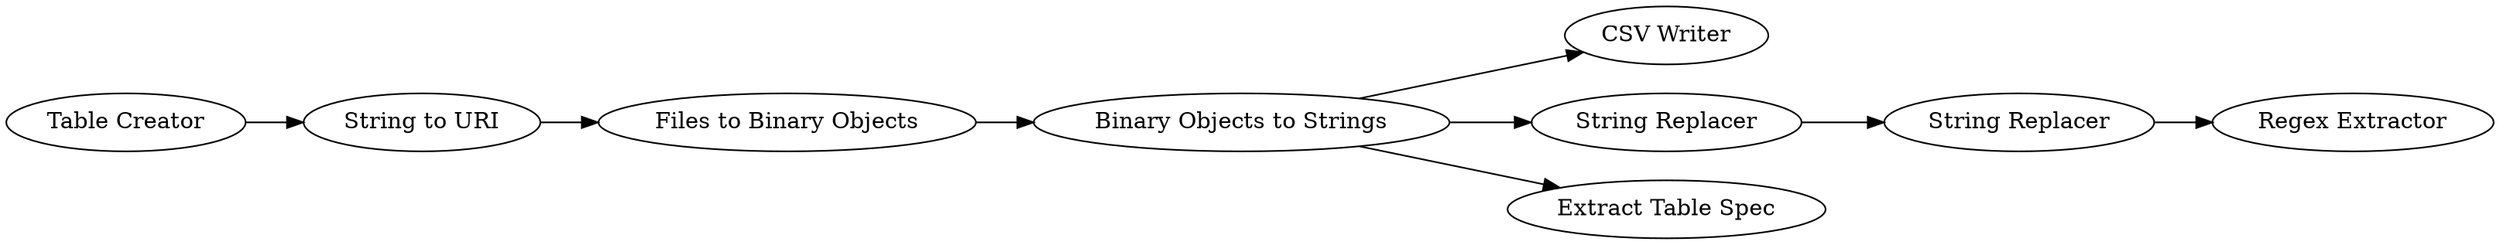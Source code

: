 digraph {
	1160 -> 1166
	1161 -> 1164
	1160 -> 1165
	1 -> 2
	1164 -> 1163
	2 -> 1111
	1111 -> 1160
	1160 -> 1161
	1164 [label="String Replacer"]
	1161 [label="String Replacer"]
	1 [label="Table Creator"]
	1166 [label="CSV Writer"]
	1163 [label="Regex Extractor"]
	1165 [label="Extract Table Spec"]
	1111 [label="Files to Binary Objects"]
	1160 [label="Binary Objects to Strings"]
	2 [label="String to URI"]
	rankdir=LR
}

